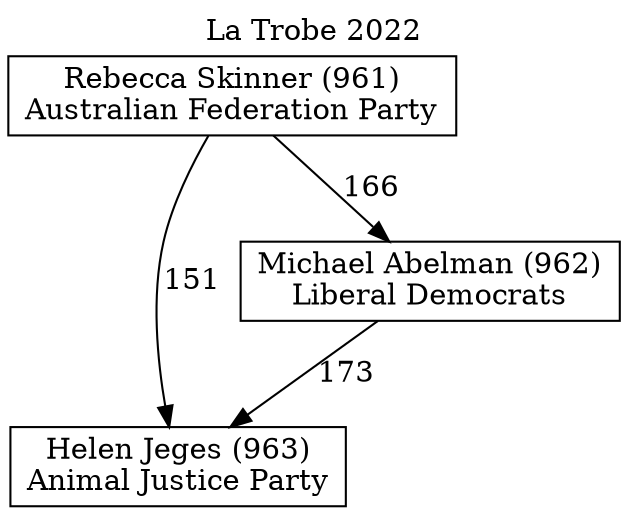 // House preference flow
digraph "Helen Jeges (963)_La Trobe_2022" {
	graph [label="La Trobe 2022" labelloc=t mclimit=10]
	node [shape=box]
	"Rebecca Skinner (961)" [label="Rebecca Skinner (961)
Australian Federation Party"]
	"Helen Jeges (963)" [label="Helen Jeges (963)
Animal Justice Party"]
	"Michael Abelman (962)" [label="Michael Abelman (962)
Liberal Democrats"]
	"Rebecca Skinner (961)" -> "Helen Jeges (963)" [label=151]
	"Michael Abelman (962)" -> "Helen Jeges (963)" [label=173]
	"Rebecca Skinner (961)" -> "Michael Abelman (962)" [label=166]
}
